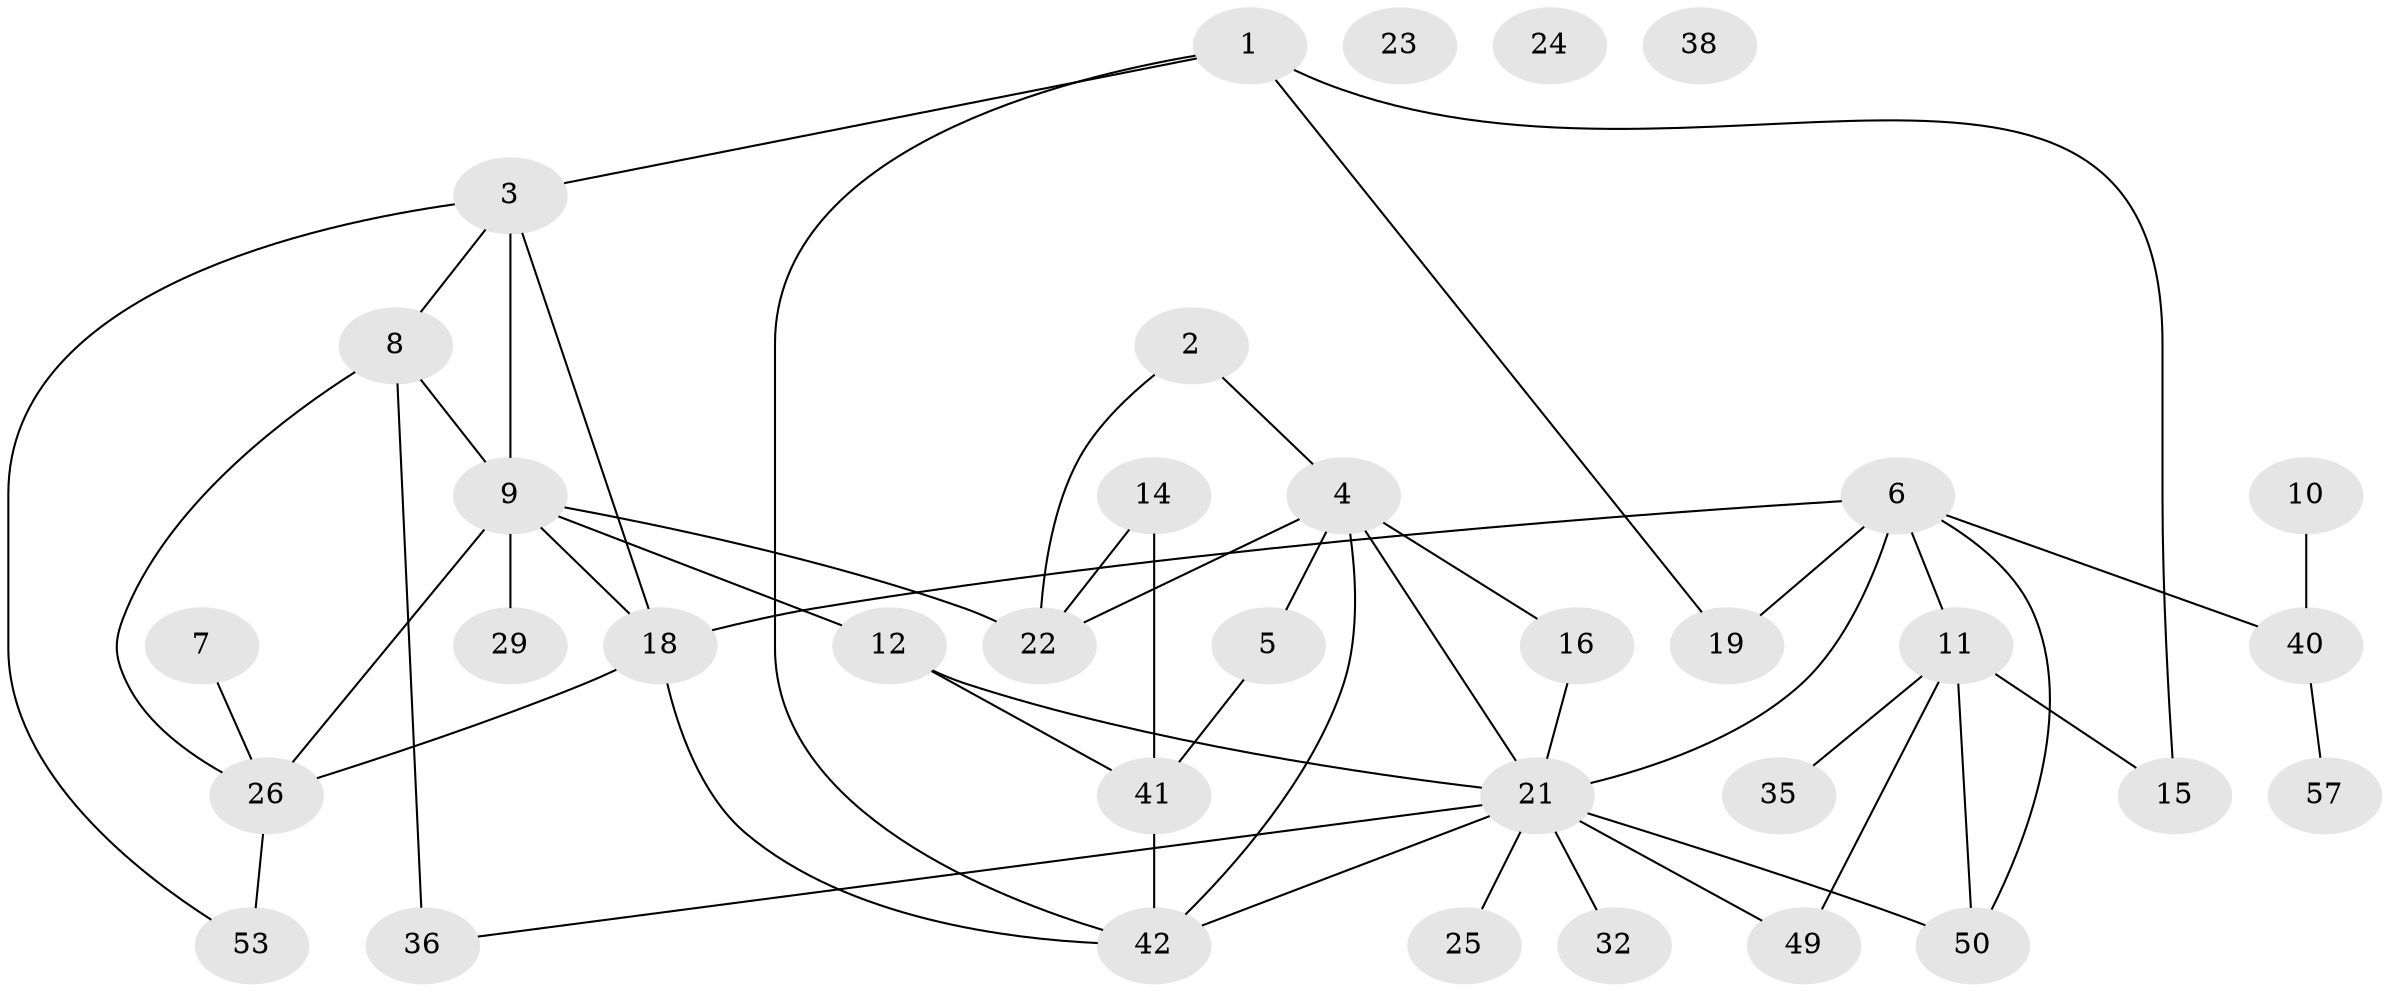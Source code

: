 // Generated by graph-tools (version 1.1) at 2025/23/03/03/25 07:23:28]
// undirected, 35 vertices, 52 edges
graph export_dot {
graph [start="1"]
  node [color=gray90,style=filled];
  1 [super="+28"];
  2 [super="+13"];
  3 [super="+46"];
  4 [super="+44"];
  5 [super="+20"];
  6 [super="+27"];
  7 [super="+30"];
  8 [super="+37"];
  9 [super="+33"];
  10;
  11 [super="+52"];
  12 [super="+39"];
  14;
  15 [super="+17"];
  16 [super="+43"];
  18 [super="+54"];
  19;
  21 [super="+56"];
  22 [super="+58"];
  23;
  24;
  25 [super="+31"];
  26 [super="+45"];
  29;
  32 [super="+34"];
  35;
  36;
  38;
  40 [super="+47"];
  41 [super="+55"];
  42 [super="+48"];
  49;
  50 [super="+51"];
  53;
  57;
  1 -- 42;
  1 -- 19;
  1 -- 15;
  1 -- 3;
  2 -- 4;
  2 -- 22;
  3 -- 8;
  3 -- 18;
  3 -- 53;
  3 -- 9;
  4 -- 5;
  4 -- 22;
  4 -- 21;
  4 -- 42;
  4 -- 16;
  5 -- 41;
  6 -- 11;
  6 -- 18;
  6 -- 40;
  6 -- 19;
  6 -- 21;
  6 -- 50;
  7 -- 26;
  8 -- 26;
  8 -- 36;
  8 -- 9;
  9 -- 26 [weight=2];
  9 -- 29;
  9 -- 22;
  9 -- 12;
  9 -- 18;
  10 -- 40;
  11 -- 35;
  11 -- 50;
  11 -- 49;
  11 -- 15;
  12 -- 21;
  12 -- 41;
  14 -- 22;
  14 -- 41;
  16 -- 21;
  18 -- 26;
  18 -- 42;
  21 -- 25;
  21 -- 36;
  21 -- 49;
  21 -- 32;
  21 -- 50;
  21 -- 42;
  26 -- 53;
  40 -- 57;
  41 -- 42;
}
